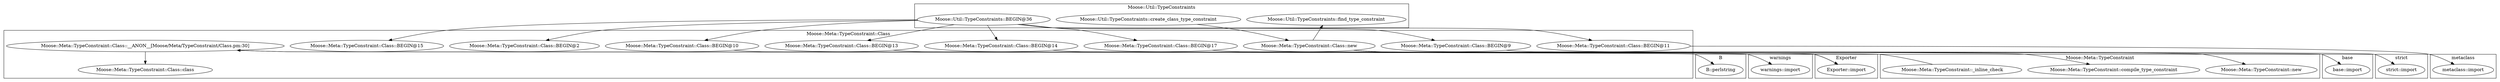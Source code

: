 digraph {
graph [overlap=false]
subgraph cluster_B {
	label="B";
	"B::perlstring";
}
subgraph cluster_metaclass {
	label="metaclass";
	"metaclass::import";
}
subgraph cluster_Moose_Meta_TypeConstraint_Class {
	label="Moose::Meta::TypeConstraint::Class";
	"Moose::Meta::TypeConstraint::Class::__ANON__[Moose/Meta/TypeConstraint/Class.pm:30]";
	"Moose::Meta::TypeConstraint::Class::BEGIN@15";
	"Moose::Meta::TypeConstraint::Class::BEGIN@10";
	"Moose::Meta::TypeConstraint::Class::class";
	"Moose::Meta::TypeConstraint::Class::BEGIN@14";
	"Moose::Meta::TypeConstraint::Class::new";
	"Moose::Meta::TypeConstraint::Class::BEGIN@2";
	"Moose::Meta::TypeConstraint::Class::BEGIN@17";
	"Moose::Meta::TypeConstraint::Class::BEGIN@9";
	"Moose::Meta::TypeConstraint::Class::BEGIN@13";
	"Moose::Meta::TypeConstraint::Class::BEGIN@11";
}
subgraph cluster_base {
	label="base";
	"base::import";
}
subgraph cluster_Exporter {
	label="Exporter";
	"Exporter::import";
}
subgraph cluster_Moose_Meta_TypeConstraint {
	label="Moose::Meta::TypeConstraint";
	"Moose::Meta::TypeConstraint::compile_type_constraint";
	"Moose::Meta::TypeConstraint::_inline_check";
	"Moose::Meta::TypeConstraint::new";
}
subgraph cluster_warnings {
	label="warnings";
	"warnings::import";
}
subgraph cluster_Moose_Util_TypeConstraints {
	label="Moose::Util::TypeConstraints";
	"Moose::Util::TypeConstraints::create_class_type_constraint";
	"Moose::Util::TypeConstraints::BEGIN@36";
	"Moose::Util::TypeConstraints::find_type_constraint";
}
subgraph cluster_strict {
	label="strict";
	"strict::import";
}
"Moose::Meta::TypeConstraint::Class::BEGIN@14" -> "Exporter::import";
"Moose::Meta::TypeConstraint::Class::BEGIN@13" -> "Exporter::import";
"Moose::Util::TypeConstraints::BEGIN@36" -> "Moose::Meta::TypeConstraint::Class::BEGIN@2";
"Moose::Meta::TypeConstraint::Class::new" -> "Moose::Util::TypeConstraints::find_type_constraint";
"Moose::Util::TypeConstraints::BEGIN@36" -> "Moose::Meta::TypeConstraint::Class::BEGIN@11";
"Moose::Meta::TypeConstraint::_inline_check" -> "Moose::Meta::TypeConstraint::Class::__ANON__[Moose/Meta/TypeConstraint/Class.pm:30]";
"Moose::Meta::TypeConstraint::Class::__ANON__[Moose/Meta/TypeConstraint/Class.pm:30]" -> "B::perlstring";
"Moose::Meta::TypeConstraint::Class::BEGIN@11" -> "metaclass::import";
"Moose::Util::TypeConstraints::BEGIN@36" -> "Moose::Meta::TypeConstraint::Class::BEGIN@14";
"Moose::Meta::TypeConstraint::Class::BEGIN@17" -> "base::import";
"Moose::Meta::TypeConstraint::Class::BEGIN@10" -> "warnings::import";
"Moose::Meta::TypeConstraint::Class::BEGIN@9" -> "strict::import";
"Moose::Meta::TypeConstraint::Class::new" -> "Moose::Meta::TypeConstraint::compile_type_constraint";
"Moose::Util::TypeConstraints::BEGIN@36" -> "Moose::Meta::TypeConstraint::Class::BEGIN@15";
"Moose::Util::TypeConstraints::BEGIN@36" -> "Moose::Meta::TypeConstraint::Class::BEGIN@13";
"Moose::Meta::TypeConstraint::Class::new" -> "Moose::Meta::TypeConstraint::new";
"Moose::Meta::TypeConstraint::Class::__ANON__[Moose/Meta/TypeConstraint/Class.pm:30]" -> "Moose::Meta::TypeConstraint::Class::class";
"Moose::Util::TypeConstraints::BEGIN@36" -> "Moose::Meta::TypeConstraint::Class::BEGIN@10";
"Moose::Util::TypeConstraints::BEGIN@36" -> "Moose::Meta::TypeConstraint::Class::BEGIN@17";
"Moose::Util::TypeConstraints::BEGIN@36" -> "Moose::Meta::TypeConstraint::Class::BEGIN@9";
"Moose::Util::TypeConstraints::create_class_type_constraint" -> "Moose::Meta::TypeConstraint::Class::new";
}
